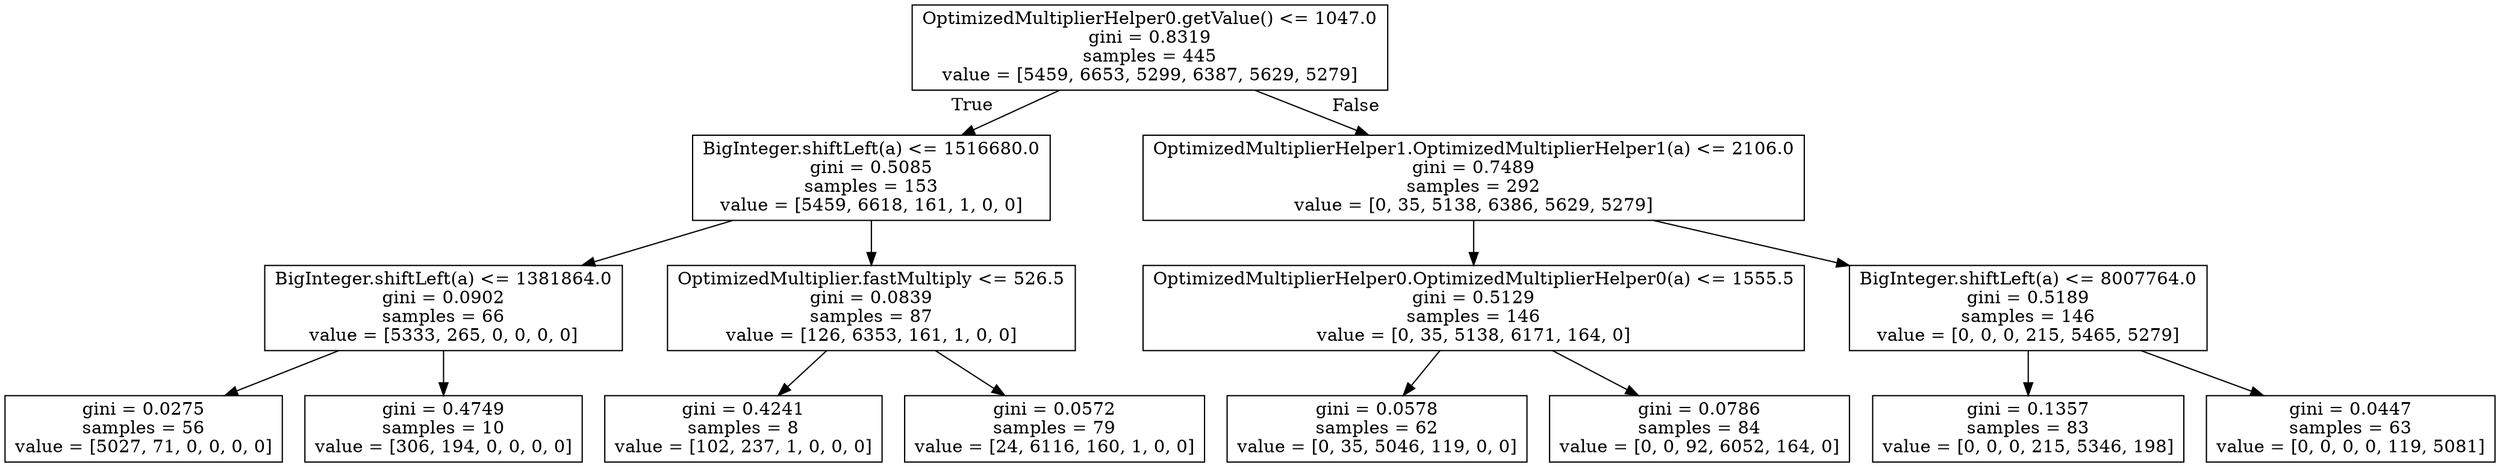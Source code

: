 digraph Tree {
node [shape=box] ;
0 [label="OptimizedMultiplierHelper0.getValue() <= 1047.0\ngini = 0.8319\nsamples = 445\nvalue = [5459, 6653, 5299, 6387, 5629, 5279]"] ;
1 [label="BigInteger.shiftLeft(a) <= 1516680.0\ngini = 0.5085\nsamples = 153\nvalue = [5459, 6618, 161, 1, 0, 0]"] ;
0 -> 1 [labeldistance=2.5, labelangle=45, headlabel="True"] ;
2 [label="BigInteger.shiftLeft(a) <= 1381864.0\ngini = 0.0902\nsamples = 66\nvalue = [5333, 265, 0, 0, 0, 0]"] ;
1 -> 2 ;
3 [label="gini = 0.0275\nsamples = 56\nvalue = [5027, 71, 0, 0, 0, 0]"] ;
2 -> 3 ;
4 [label="gini = 0.4749\nsamples = 10\nvalue = [306, 194, 0, 0, 0, 0]"] ;
2 -> 4 ;
5 [label="OptimizedMultiplier.fastMultiply <= 526.5\ngini = 0.0839\nsamples = 87\nvalue = [126, 6353, 161, 1, 0, 0]"] ;
1 -> 5 ;
6 [label="gini = 0.4241\nsamples = 8\nvalue = [102, 237, 1, 0, 0, 0]"] ;
5 -> 6 ;
7 [label="gini = 0.0572\nsamples = 79\nvalue = [24, 6116, 160, 1, 0, 0]"] ;
5 -> 7 ;
8 [label="OptimizedMultiplierHelper1.OptimizedMultiplierHelper1(a) <= 2106.0\ngini = 0.7489\nsamples = 292\nvalue = [0, 35, 5138, 6386, 5629, 5279]"] ;
0 -> 8 [labeldistance=2.5, labelangle=-45, headlabel="False"] ;
9 [label="OptimizedMultiplierHelper0.OptimizedMultiplierHelper0(a) <= 1555.5\ngini = 0.5129\nsamples = 146\nvalue = [0, 35, 5138, 6171, 164, 0]"] ;
8 -> 9 ;
10 [label="gini = 0.0578\nsamples = 62\nvalue = [0, 35, 5046, 119, 0, 0]"] ;
9 -> 10 ;
11 [label="gini = 0.0786\nsamples = 84\nvalue = [0, 0, 92, 6052, 164, 0]"] ;
9 -> 11 ;
12 [label="BigInteger.shiftLeft(a) <= 8007764.0\ngini = 0.5189\nsamples = 146\nvalue = [0, 0, 0, 215, 5465, 5279]"] ;
8 -> 12 ;
13 [label="gini = 0.1357\nsamples = 83\nvalue = [0, 0, 0, 215, 5346, 198]"] ;
12 -> 13 ;
14 [label="gini = 0.0447\nsamples = 63\nvalue = [0, 0, 0, 0, 119, 5081]"] ;
12 -> 14 ;
}